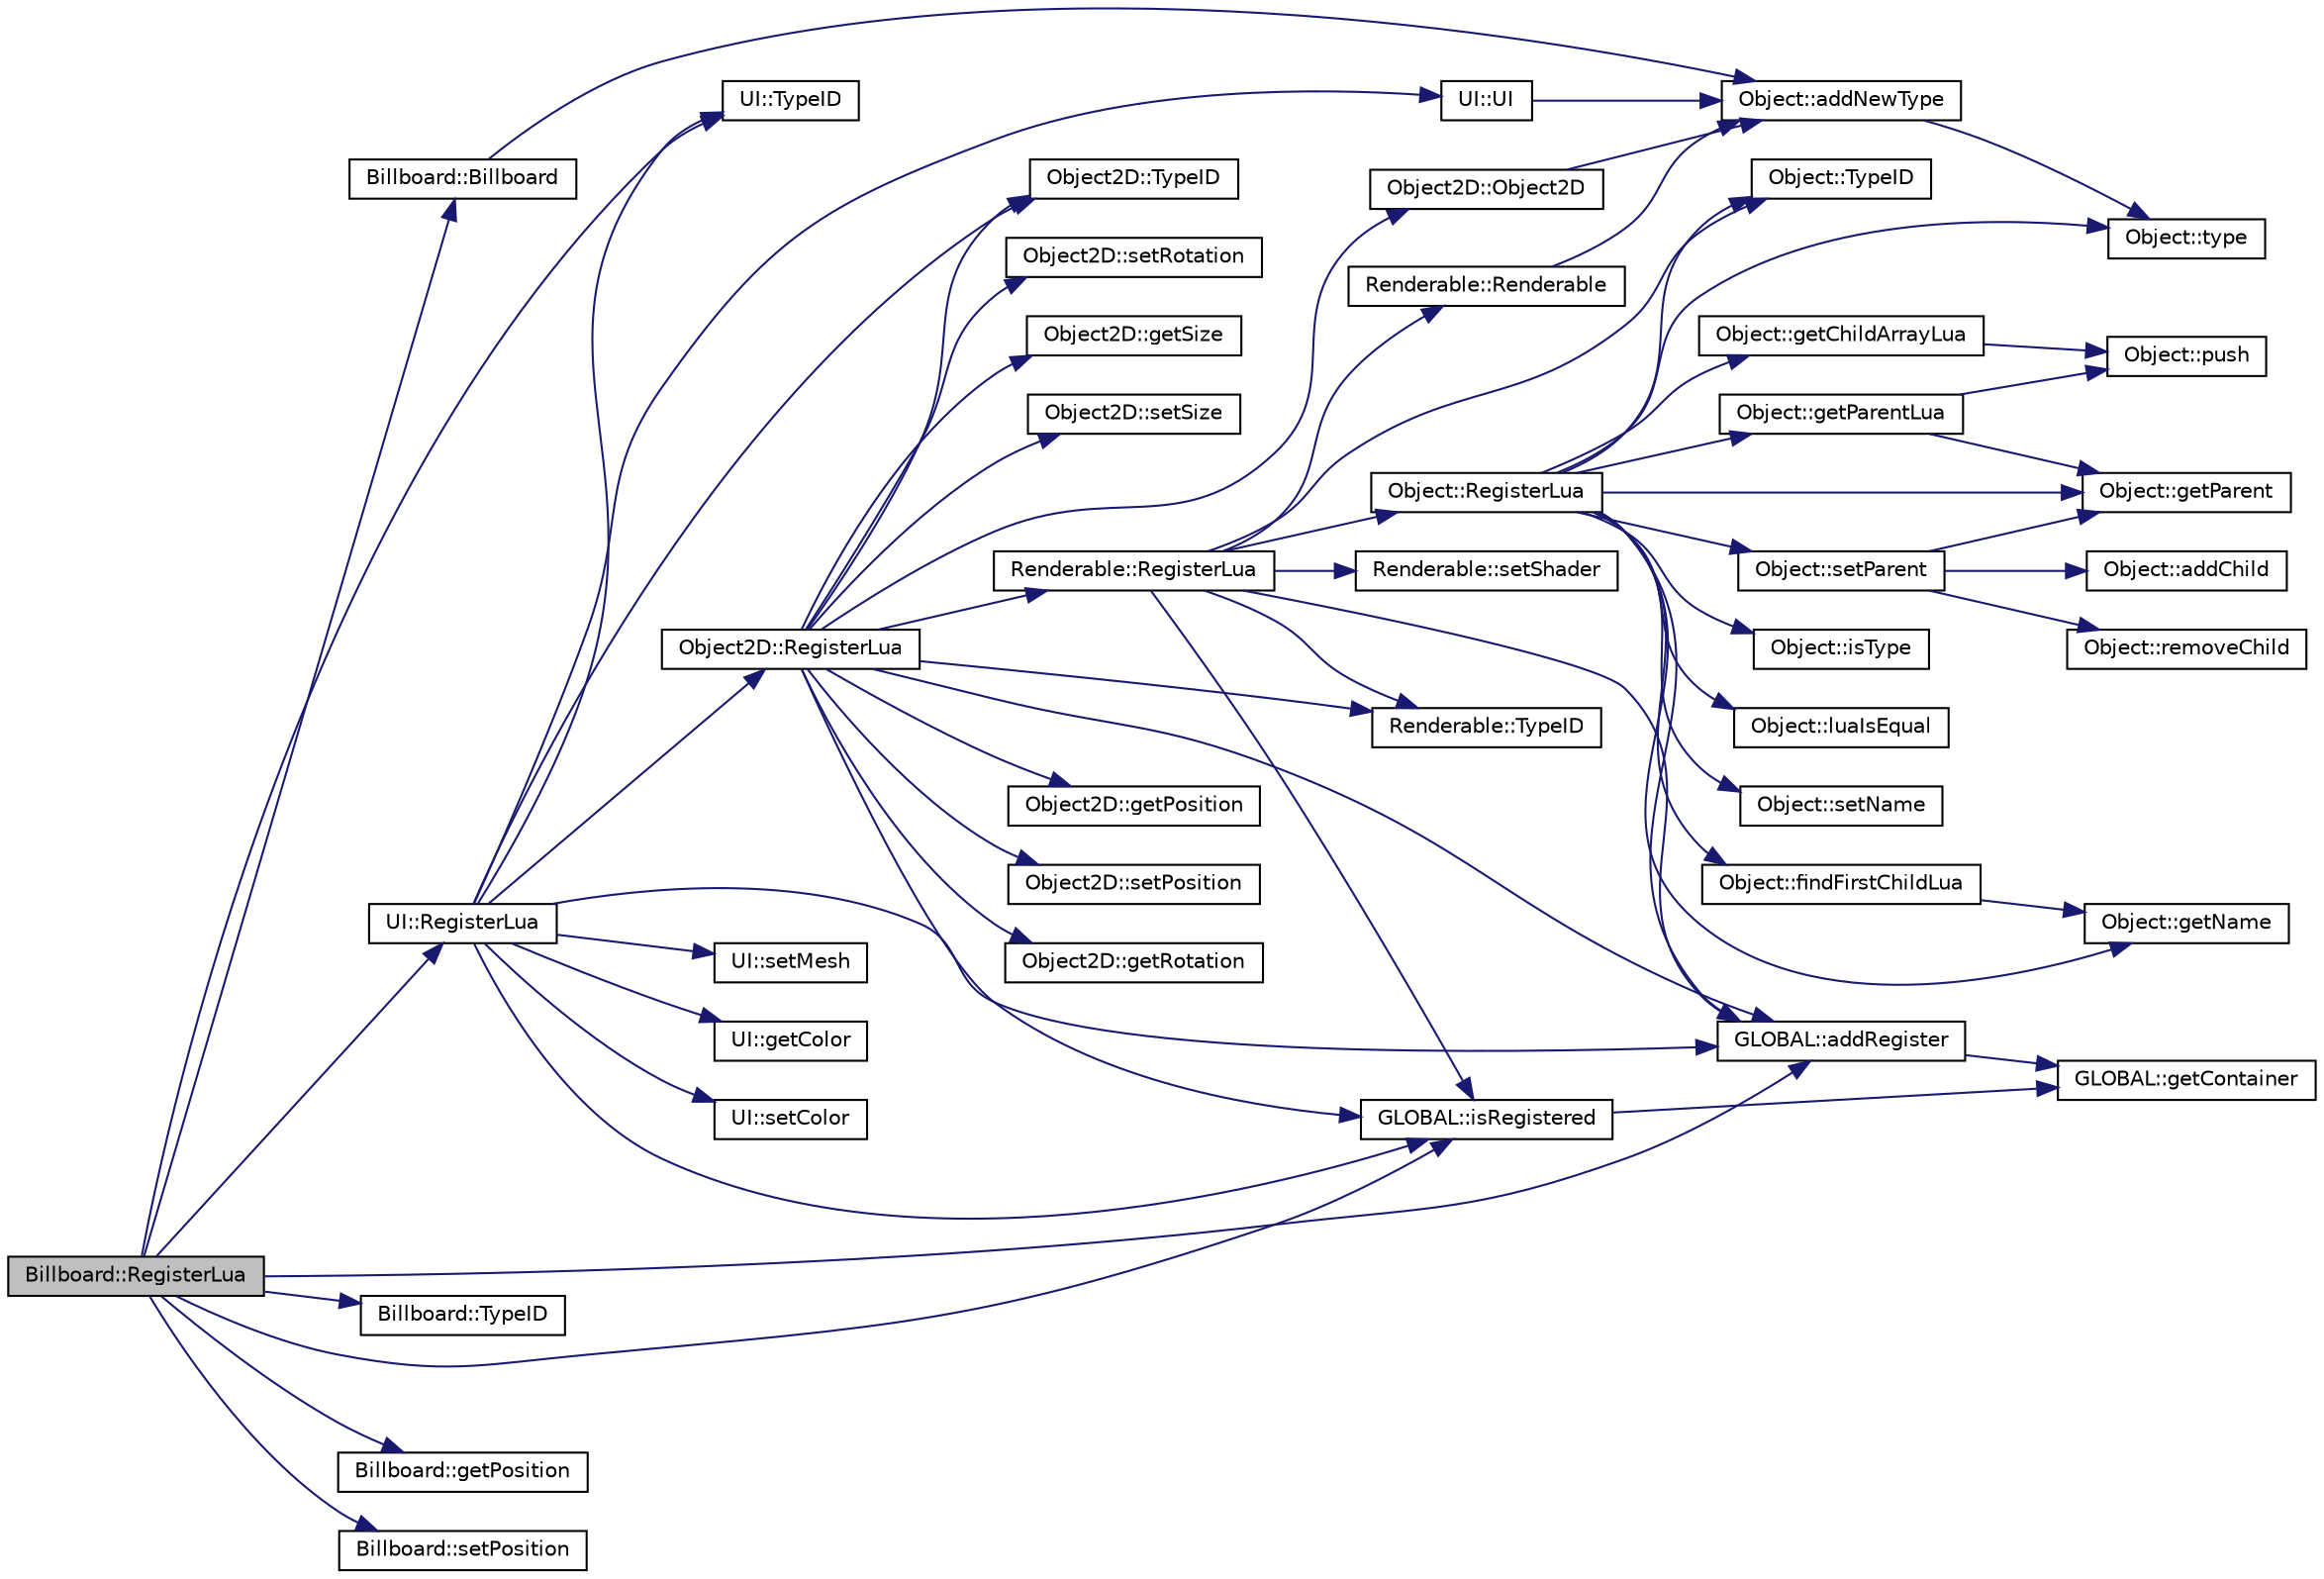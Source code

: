 digraph "Billboard::RegisterLua"
{
  edge [fontname="Helvetica",fontsize="10",labelfontname="Helvetica",labelfontsize="10"];
  node [fontname="Helvetica",fontsize="10",shape=record];
  rankdir="LR";
  Node1 [label="Billboard::RegisterLua",height=0.2,width=0.4,color="black", fillcolor="grey75", style="filled", fontcolor="black"];
  Node1 -> Node2 [color="midnightblue",fontsize="10",style="solid",fontname="Helvetica"];
  Node2 [label="GLOBAL::isRegistered",height=0.2,width=0.4,color="black", fillcolor="white", style="filled",URL="$namespace_g_l_o_b_a_l.html#a2694bc250653b6da682a4536a396298e"];
  Node2 -> Node3 [color="midnightblue",fontsize="10",style="solid",fontname="Helvetica"];
  Node3 [label="GLOBAL::getContainer",height=0.2,width=0.4,color="black", fillcolor="white", style="filled",URL="$namespace_g_l_o_b_a_l.html#a48421068f5a2961b446e71f3dba107e1"];
  Node1 -> Node4 [color="midnightblue",fontsize="10",style="solid",fontname="Helvetica"];
  Node4 [label="UI::TypeID",height=0.2,width=0.4,color="black", fillcolor="white", style="filled",URL="$class_u_i.html#ae0dcb4eaa24e10dcd91479ecfacb4a4f"];
  Node1 -> Node5 [color="midnightblue",fontsize="10",style="solid",fontname="Helvetica"];
  Node5 [label="UI::RegisterLua",height=0.2,width=0.4,color="black", fillcolor="white", style="filled",URL="$class_u_i.html#a83ea51da774d865c3e77bf4e873744ab"];
  Node5 -> Node2 [color="midnightblue",fontsize="10",style="solid",fontname="Helvetica"];
  Node5 -> Node6 [color="midnightblue",fontsize="10",style="solid",fontname="Helvetica"];
  Node6 [label="Object2D::TypeID",height=0.2,width=0.4,color="black", fillcolor="white", style="filled",URL="$class_object2_d.html#af0e13f6c541ce400f2e8f353c4d7c5c6"];
  Node5 -> Node7 [color="midnightblue",fontsize="10",style="solid",fontname="Helvetica"];
  Node7 [label="Object2D::RegisterLua",height=0.2,width=0.4,color="black", fillcolor="white", style="filled",URL="$class_object2_d.html#aaab9df19d35199ab2cffd503106003a4"];
  Node7 -> Node2 [color="midnightblue",fontsize="10",style="solid",fontname="Helvetica"];
  Node7 -> Node8 [color="midnightblue",fontsize="10",style="solid",fontname="Helvetica"];
  Node8 [label="Renderable::TypeID",height=0.2,width=0.4,color="black", fillcolor="white", style="filled",URL="$class_renderable.html#a06154a610172db7c405e6e5950c7d72c"];
  Node7 -> Node9 [color="midnightblue",fontsize="10",style="solid",fontname="Helvetica"];
  Node9 [label="Renderable::RegisterLua",height=0.2,width=0.4,color="black", fillcolor="white", style="filled",URL="$class_renderable.html#ad4dc2f8934e00c6b48ac6376c4cd7d86"];
  Node9 -> Node2 [color="midnightblue",fontsize="10",style="solid",fontname="Helvetica"];
  Node9 -> Node10 [color="midnightblue",fontsize="10",style="solid",fontname="Helvetica"];
  Node10 [label="Object::TypeID",height=0.2,width=0.4,color="black", fillcolor="white", style="filled",URL="$class_object.html#adbb5326be3714f3ec41e783350ba9db0"];
  Node9 -> Node11 [color="midnightblue",fontsize="10",style="solid",fontname="Helvetica"];
  Node11 [label="Object::RegisterLua",height=0.2,width=0.4,color="black", fillcolor="white", style="filled",URL="$class_object.html#a928464bf68f63bbfb71e6e9ceb21bbb4"];
  Node11 -> Node12 [color="midnightblue",fontsize="10",style="solid",fontname="Helvetica"];
  Node12 [label="GLOBAL::addRegister",height=0.2,width=0.4,color="black", fillcolor="white", style="filled",URL="$namespace_g_l_o_b_a_l.html#a232ab9edd3a847771c8ab47813a21c14"];
  Node12 -> Node3 [color="midnightblue",fontsize="10",style="solid",fontname="Helvetica"];
  Node11 -> Node10 [color="midnightblue",fontsize="10",style="solid",fontname="Helvetica"];
  Node11 -> Node13 [color="midnightblue",fontsize="10",style="solid",fontname="Helvetica"];
  Node13 [label="Object::getName",height=0.2,width=0.4,color="black", fillcolor="white", style="filled",URL="$class_object.html#a6390f4fca865dc59e3442e9f0fb6bd5e"];
  Node11 -> Node14 [color="midnightblue",fontsize="10",style="solid",fontname="Helvetica"];
  Node14 [label="Object::setName",height=0.2,width=0.4,color="black", fillcolor="white", style="filled",URL="$class_object.html#a741baf738c82a3f9186d7ff1374c3763"];
  Node11 -> Node15 [color="midnightblue",fontsize="10",style="solid",fontname="Helvetica"];
  Node15 [label="Object::getChildArrayLua",height=0.2,width=0.4,color="black", fillcolor="white", style="filled",URL="$class_object.html#a55337766a87d3b86b74f5d96c2ae932d"];
  Node15 -> Node16 [color="midnightblue",fontsize="10",style="solid",fontname="Helvetica"];
  Node16 [label="Object::push",height=0.2,width=0.4,color="black", fillcolor="white", style="filled",URL="$class_object.html#a0e9a540d7260cb67a9f96a1244873fba"];
  Node11 -> Node17 [color="midnightblue",fontsize="10",style="solid",fontname="Helvetica"];
  Node17 [label="Object::getParent",height=0.2,width=0.4,color="black", fillcolor="white", style="filled",URL="$class_object.html#adf49dfc9ded6c7b527c40518bf8e7565"];
  Node11 -> Node18 [color="midnightblue",fontsize="10",style="solid",fontname="Helvetica"];
  Node18 [label="Object::setParent",height=0.2,width=0.4,color="black", fillcolor="white", style="filled",URL="$class_object.html#ac9bc4638b6bbf57b9421f58f87d1c5ac"];
  Node18 -> Node17 [color="midnightblue",fontsize="10",style="solid",fontname="Helvetica"];
  Node18 -> Node19 [color="midnightblue",fontsize="10",style="solid",fontname="Helvetica"];
  Node19 [label="Object::removeChild",height=0.2,width=0.4,color="black", fillcolor="white", style="filled",URL="$class_object.html#af10570c0792e70b6a135af53559f9e19"];
  Node18 -> Node20 [color="midnightblue",fontsize="10",style="solid",fontname="Helvetica"];
  Node20 [label="Object::addChild",height=0.2,width=0.4,color="black", fillcolor="white", style="filled",URL="$class_object.html#a599e52a38e2a5e605d4247393f941ab9"];
  Node11 -> Node21 [color="midnightblue",fontsize="10",style="solid",fontname="Helvetica"];
  Node21 [label="Object::getParentLua",height=0.2,width=0.4,color="black", fillcolor="white", style="filled",URL="$class_object.html#adbf055dfca18226397d6d3b9dd9467ef"];
  Node21 -> Node17 [color="midnightblue",fontsize="10",style="solid",fontname="Helvetica"];
  Node21 -> Node16 [color="midnightblue",fontsize="10",style="solid",fontname="Helvetica"];
  Node11 -> Node22 [color="midnightblue",fontsize="10",style="solid",fontname="Helvetica"];
  Node22 [label="Object::findFirstChildLua",height=0.2,width=0.4,color="black", fillcolor="white", style="filled",URL="$class_object.html#ab8d6d59726bd115047f427f23c901231"];
  Node22 -> Node13 [color="midnightblue",fontsize="10",style="solid",fontname="Helvetica"];
  Node11 -> Node23 [color="midnightblue",fontsize="10",style="solid",fontname="Helvetica"];
  Node23 [label="Object::isType",height=0.2,width=0.4,color="black", fillcolor="white", style="filled",URL="$class_object.html#aacbe0d82f8b9da6a614589bfeb107207"];
  Node11 -> Node24 [color="midnightblue",fontsize="10",style="solid",fontname="Helvetica"];
  Node24 [label="Object::luaIsEqual",height=0.2,width=0.4,color="black", fillcolor="white", style="filled",URL="$class_object.html#a1eebbd69a4c920d50cbc1df3e934512f"];
  Node11 -> Node25 [color="midnightblue",fontsize="10",style="solid",fontname="Helvetica"];
  Node25 [label="Object::type",height=0.2,width=0.4,color="black", fillcolor="white", style="filled",URL="$class_object.html#a4433fd7d9d5f2806e9b21a9dda623e51"];
  Node9 -> Node12 [color="midnightblue",fontsize="10",style="solid",fontname="Helvetica"];
  Node9 -> Node8 [color="midnightblue",fontsize="10",style="solid",fontname="Helvetica"];
  Node9 -> Node26 [color="midnightblue",fontsize="10",style="solid",fontname="Helvetica"];
  Node26 [label="Renderable::Renderable",height=0.2,width=0.4,color="black", fillcolor="white", style="filled",URL="$class_renderable.html#a97a0f6efd2a058dfb003e64e63bdb255"];
  Node26 -> Node27 [color="midnightblue",fontsize="10",style="solid",fontname="Helvetica"];
  Node27 [label="Object::addNewType",height=0.2,width=0.4,color="black", fillcolor="white", style="filled",URL="$class_object.html#acb87dc6630fa84f6054249db34cf682d"];
  Node27 -> Node25 [color="midnightblue",fontsize="10",style="solid",fontname="Helvetica"];
  Node9 -> Node28 [color="midnightblue",fontsize="10",style="solid",fontname="Helvetica"];
  Node28 [label="Renderable::setShader",height=0.2,width=0.4,color="black", fillcolor="white", style="filled",URL="$class_renderable.html#aeb1e795d81876a10149387d2496af6c3"];
  Node7 -> Node12 [color="midnightblue",fontsize="10",style="solid",fontname="Helvetica"];
  Node7 -> Node6 [color="midnightblue",fontsize="10",style="solid",fontname="Helvetica"];
  Node7 -> Node29 [color="midnightblue",fontsize="10",style="solid",fontname="Helvetica"];
  Node29 [label="Object2D::Object2D",height=0.2,width=0.4,color="black", fillcolor="white", style="filled",URL="$class_object2_d.html#adf886706d2a5aac31e1fbe0d71e8dc82"];
  Node29 -> Node27 [color="midnightblue",fontsize="10",style="solid",fontname="Helvetica"];
  Node7 -> Node30 [color="midnightblue",fontsize="10",style="solid",fontname="Helvetica"];
  Node30 [label="Object2D::getPosition",height=0.2,width=0.4,color="black", fillcolor="white", style="filled",URL="$class_object2_d.html#aa79fc593431c960ddf587ddc26e73500"];
  Node7 -> Node31 [color="midnightblue",fontsize="10",style="solid",fontname="Helvetica"];
  Node31 [label="Object2D::setPosition",height=0.2,width=0.4,color="black", fillcolor="white", style="filled",URL="$class_object2_d.html#a70cb67776c2e987f5fa7afba98375a13"];
  Node7 -> Node32 [color="midnightblue",fontsize="10",style="solid",fontname="Helvetica"];
  Node32 [label="Object2D::getRotation",height=0.2,width=0.4,color="black", fillcolor="white", style="filled",URL="$class_object2_d.html#a0e9eaf08f3654c318397905feadfcd09"];
  Node7 -> Node33 [color="midnightblue",fontsize="10",style="solid",fontname="Helvetica"];
  Node33 [label="Object2D::setRotation",height=0.2,width=0.4,color="black", fillcolor="white", style="filled",URL="$class_object2_d.html#a47f8ef555dd94ad0812234d893c2debe"];
  Node7 -> Node34 [color="midnightblue",fontsize="10",style="solid",fontname="Helvetica"];
  Node34 [label="Object2D::getSize",height=0.2,width=0.4,color="black", fillcolor="white", style="filled",URL="$class_object2_d.html#af10dcb65086ccc5e80ae410f510b6b60"];
  Node7 -> Node35 [color="midnightblue",fontsize="10",style="solid",fontname="Helvetica"];
  Node35 [label="Object2D::setSize",height=0.2,width=0.4,color="black", fillcolor="white", style="filled",URL="$class_object2_d.html#afa8b619ee0ea9f4cf5dc8727b3743bf7"];
  Node5 -> Node12 [color="midnightblue",fontsize="10",style="solid",fontname="Helvetica"];
  Node5 -> Node4 [color="midnightblue",fontsize="10",style="solid",fontname="Helvetica"];
  Node5 -> Node36 [color="midnightblue",fontsize="10",style="solid",fontname="Helvetica"];
  Node36 [label="UI::UI",height=0.2,width=0.4,color="black", fillcolor="white", style="filled",URL="$class_u_i.html#a675985a56b5e87ebdc8e5884b9f2ee09"];
  Node36 -> Node27 [color="midnightblue",fontsize="10",style="solid",fontname="Helvetica"];
  Node5 -> Node37 [color="midnightblue",fontsize="10",style="solid",fontname="Helvetica"];
  Node37 [label="UI::setMesh",height=0.2,width=0.4,color="black", fillcolor="white", style="filled",URL="$class_u_i.html#a5ccaa8fd408c29a43f75de25f2136f77"];
  Node5 -> Node38 [color="midnightblue",fontsize="10",style="solid",fontname="Helvetica"];
  Node38 [label="UI::getColor",height=0.2,width=0.4,color="black", fillcolor="white", style="filled",URL="$class_u_i.html#ac2b34fa3df77d9c9d4e2fde9859489d0"];
  Node5 -> Node39 [color="midnightblue",fontsize="10",style="solid",fontname="Helvetica"];
  Node39 [label="UI::setColor",height=0.2,width=0.4,color="black", fillcolor="white", style="filled",URL="$class_u_i.html#a8dd91aebcccca9d2b81477ef9576af2f"];
  Node1 -> Node12 [color="midnightblue",fontsize="10",style="solid",fontname="Helvetica"];
  Node1 -> Node40 [color="midnightblue",fontsize="10",style="solid",fontname="Helvetica"];
  Node40 [label="Billboard::TypeID",height=0.2,width=0.4,color="black", fillcolor="white", style="filled",URL="$class_billboard.html#a1955176fd12ed1505b3db6d6ae6479a9"];
  Node1 -> Node41 [color="midnightblue",fontsize="10",style="solid",fontname="Helvetica"];
  Node41 [label="Billboard::Billboard",height=0.2,width=0.4,color="black", fillcolor="white", style="filled",URL="$class_billboard.html#accdc6ec00c5517b8863e357e614b1b9e"];
  Node41 -> Node27 [color="midnightblue",fontsize="10",style="solid",fontname="Helvetica"];
  Node1 -> Node42 [color="midnightblue",fontsize="10",style="solid",fontname="Helvetica"];
  Node42 [label="Billboard::getPosition",height=0.2,width=0.4,color="black", fillcolor="white", style="filled",URL="$class_billboard.html#abc2ecb0b99560c4ac782b1af47249f34"];
  Node1 -> Node43 [color="midnightblue",fontsize="10",style="solid",fontname="Helvetica"];
  Node43 [label="Billboard::setPosition",height=0.2,width=0.4,color="black", fillcolor="white", style="filled",URL="$class_billboard.html#a65bdde498c67685ec8bbb4f8015d0a49"];
}
